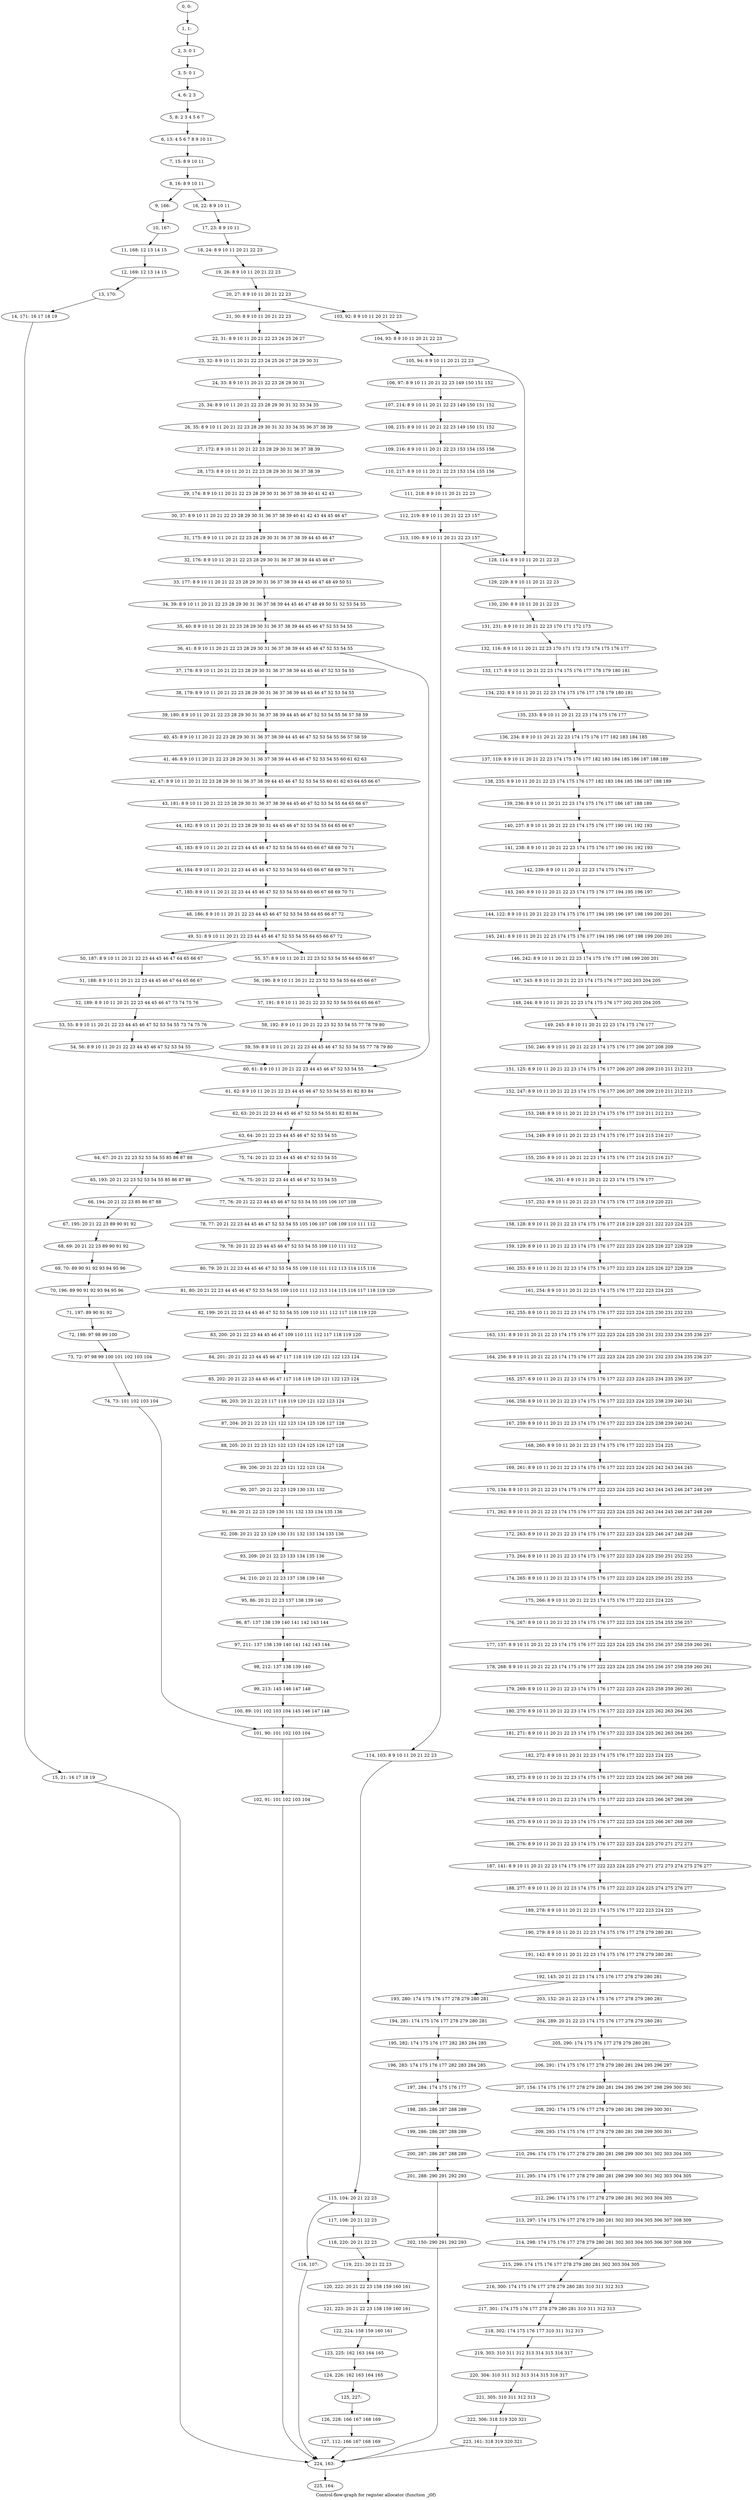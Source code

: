 digraph G {
graph [label="Control-flow-graph for register allocator (function _j0f)"]
0[label="0, 0: "];
1[label="1, 1: "];
2[label="2, 3: 0 1 "];
3[label="3, 5: 0 1 "];
4[label="4, 6: 2 3 "];
5[label="5, 8: 2 3 4 5 6 7 "];
6[label="6, 13: 4 5 6 7 8 9 10 11 "];
7[label="7, 15: 8 9 10 11 "];
8[label="8, 16: 8 9 10 11 "];
9[label="9, 166: "];
10[label="10, 167: "];
11[label="11, 168: 12 13 14 15 "];
12[label="12, 169: 12 13 14 15 "];
13[label="13, 170: "];
14[label="14, 171: 16 17 18 19 "];
15[label="15, 21: 16 17 18 19 "];
16[label="16, 22: 8 9 10 11 "];
17[label="17, 23: 8 9 10 11 "];
18[label="18, 24: 8 9 10 11 20 21 22 23 "];
19[label="19, 26: 8 9 10 11 20 21 22 23 "];
20[label="20, 27: 8 9 10 11 20 21 22 23 "];
21[label="21, 30: 8 9 10 11 20 21 22 23 "];
22[label="22, 31: 8 9 10 11 20 21 22 23 24 25 26 27 "];
23[label="23, 32: 8 9 10 11 20 21 22 23 24 25 26 27 28 29 30 31 "];
24[label="24, 33: 8 9 10 11 20 21 22 23 28 29 30 31 "];
25[label="25, 34: 8 9 10 11 20 21 22 23 28 29 30 31 32 33 34 35 "];
26[label="26, 35: 8 9 10 11 20 21 22 23 28 29 30 31 32 33 34 35 36 37 38 39 "];
27[label="27, 172: 8 9 10 11 20 21 22 23 28 29 30 31 36 37 38 39 "];
28[label="28, 173: 8 9 10 11 20 21 22 23 28 29 30 31 36 37 38 39 "];
29[label="29, 174: 8 9 10 11 20 21 22 23 28 29 30 31 36 37 38 39 40 41 42 43 "];
30[label="30, 37: 8 9 10 11 20 21 22 23 28 29 30 31 36 37 38 39 40 41 42 43 44 45 46 47 "];
31[label="31, 175: 8 9 10 11 20 21 22 23 28 29 30 31 36 37 38 39 44 45 46 47 "];
32[label="32, 176: 8 9 10 11 20 21 22 23 28 29 30 31 36 37 38 39 44 45 46 47 "];
33[label="33, 177: 8 9 10 11 20 21 22 23 28 29 30 31 36 37 38 39 44 45 46 47 48 49 50 51 "];
34[label="34, 39: 8 9 10 11 20 21 22 23 28 29 30 31 36 37 38 39 44 45 46 47 48 49 50 51 52 53 54 55 "];
35[label="35, 40: 8 9 10 11 20 21 22 23 28 29 30 31 36 37 38 39 44 45 46 47 52 53 54 55 "];
36[label="36, 41: 8 9 10 11 20 21 22 23 28 29 30 31 36 37 38 39 44 45 46 47 52 53 54 55 "];
37[label="37, 178: 8 9 10 11 20 21 22 23 28 29 30 31 36 37 38 39 44 45 46 47 52 53 54 55 "];
38[label="38, 179: 8 9 10 11 20 21 22 23 28 29 30 31 36 37 38 39 44 45 46 47 52 53 54 55 "];
39[label="39, 180: 8 9 10 11 20 21 22 23 28 29 30 31 36 37 38 39 44 45 46 47 52 53 54 55 56 57 58 59 "];
40[label="40, 45: 8 9 10 11 20 21 22 23 28 29 30 31 36 37 38 39 44 45 46 47 52 53 54 55 56 57 58 59 "];
41[label="41, 46: 8 9 10 11 20 21 22 23 28 29 30 31 36 37 38 39 44 45 46 47 52 53 54 55 60 61 62 63 "];
42[label="42, 47: 8 9 10 11 20 21 22 23 28 29 30 31 36 37 38 39 44 45 46 47 52 53 54 55 60 61 62 63 64 65 66 67 "];
43[label="43, 181: 8 9 10 11 20 21 22 23 28 29 30 31 36 37 38 39 44 45 46 47 52 53 54 55 64 65 66 67 "];
44[label="44, 182: 8 9 10 11 20 21 22 23 28 29 30 31 44 45 46 47 52 53 54 55 64 65 66 67 "];
45[label="45, 183: 8 9 10 11 20 21 22 23 44 45 46 47 52 53 54 55 64 65 66 67 68 69 70 71 "];
46[label="46, 184: 8 9 10 11 20 21 22 23 44 45 46 47 52 53 54 55 64 65 66 67 68 69 70 71 "];
47[label="47, 185: 8 9 10 11 20 21 22 23 44 45 46 47 52 53 54 55 64 65 66 67 68 69 70 71 "];
48[label="48, 186: 8 9 10 11 20 21 22 23 44 45 46 47 52 53 54 55 64 65 66 67 72 "];
49[label="49, 51: 8 9 10 11 20 21 22 23 44 45 46 47 52 53 54 55 64 65 66 67 72 "];
50[label="50, 187: 8 9 10 11 20 21 22 23 44 45 46 47 64 65 66 67 "];
51[label="51, 188: 8 9 10 11 20 21 22 23 44 45 46 47 64 65 66 67 "];
52[label="52, 189: 8 9 10 11 20 21 22 23 44 45 46 47 73 74 75 76 "];
53[label="53, 55: 8 9 10 11 20 21 22 23 44 45 46 47 52 53 54 55 73 74 75 76 "];
54[label="54, 56: 8 9 10 11 20 21 22 23 44 45 46 47 52 53 54 55 "];
55[label="55, 57: 8 9 10 11 20 21 22 23 52 53 54 55 64 65 66 67 "];
56[label="56, 190: 8 9 10 11 20 21 22 23 52 53 54 55 64 65 66 67 "];
57[label="57, 191: 8 9 10 11 20 21 22 23 52 53 54 55 64 65 66 67 "];
58[label="58, 192: 8 9 10 11 20 21 22 23 52 53 54 55 77 78 79 80 "];
59[label="59, 59: 8 9 10 11 20 21 22 23 44 45 46 47 52 53 54 55 77 78 79 80 "];
60[label="60, 61: 8 9 10 11 20 21 22 23 44 45 46 47 52 53 54 55 "];
61[label="61, 62: 8 9 10 11 20 21 22 23 44 45 46 47 52 53 54 55 81 82 83 84 "];
62[label="62, 63: 20 21 22 23 44 45 46 47 52 53 54 55 81 82 83 84 "];
63[label="63, 64: 20 21 22 23 44 45 46 47 52 53 54 55 "];
64[label="64, 67: 20 21 22 23 52 53 54 55 85 86 87 88 "];
65[label="65, 193: 20 21 22 23 52 53 54 55 85 86 87 88 "];
66[label="66, 194: 20 21 22 23 85 86 87 88 "];
67[label="67, 195: 20 21 22 23 89 90 91 92 "];
68[label="68, 69: 20 21 22 23 89 90 91 92 "];
69[label="69, 70: 89 90 91 92 93 94 95 96 "];
70[label="70, 196: 89 90 91 92 93 94 95 96 "];
71[label="71, 197: 89 90 91 92 "];
72[label="72, 198: 97 98 99 100 "];
73[label="73, 72: 97 98 99 100 101 102 103 104 "];
74[label="74, 73: 101 102 103 104 "];
75[label="75, 74: 20 21 22 23 44 45 46 47 52 53 54 55 "];
76[label="76, 75: 20 21 22 23 44 45 46 47 52 53 54 55 "];
77[label="77, 76: 20 21 22 23 44 45 46 47 52 53 54 55 105 106 107 108 "];
78[label="78, 77: 20 21 22 23 44 45 46 47 52 53 54 55 105 106 107 108 109 110 111 112 "];
79[label="79, 78: 20 21 22 23 44 45 46 47 52 53 54 55 109 110 111 112 "];
80[label="80, 79: 20 21 22 23 44 45 46 47 52 53 54 55 109 110 111 112 113 114 115 116 "];
81[label="81, 80: 20 21 22 23 44 45 46 47 52 53 54 55 109 110 111 112 113 114 115 116 117 118 119 120 "];
82[label="82, 199: 20 21 22 23 44 45 46 47 52 53 54 55 109 110 111 112 117 118 119 120 "];
83[label="83, 200: 20 21 22 23 44 45 46 47 109 110 111 112 117 118 119 120 "];
84[label="84, 201: 20 21 22 23 44 45 46 47 117 118 119 120 121 122 123 124 "];
85[label="85, 202: 20 21 22 23 44 45 46 47 117 118 119 120 121 122 123 124 "];
86[label="86, 203: 20 21 22 23 117 118 119 120 121 122 123 124 "];
87[label="87, 204: 20 21 22 23 121 122 123 124 125 126 127 128 "];
88[label="88, 205: 20 21 22 23 121 122 123 124 125 126 127 128 "];
89[label="89, 206: 20 21 22 23 121 122 123 124 "];
90[label="90, 207: 20 21 22 23 129 130 131 132 "];
91[label="91, 84: 20 21 22 23 129 130 131 132 133 134 135 136 "];
92[label="92, 208: 20 21 22 23 129 130 131 132 133 134 135 136 "];
93[label="93, 209: 20 21 22 23 133 134 135 136 "];
94[label="94, 210: 20 21 22 23 137 138 139 140 "];
95[label="95, 86: 20 21 22 23 137 138 139 140 "];
96[label="96, 87: 137 138 139 140 141 142 143 144 "];
97[label="97, 211: 137 138 139 140 141 142 143 144 "];
98[label="98, 212: 137 138 139 140 "];
99[label="99, 213: 145 146 147 148 "];
100[label="100, 89: 101 102 103 104 145 146 147 148 "];
101[label="101, 90: 101 102 103 104 "];
102[label="102, 91: 101 102 103 104 "];
103[label="103, 92: 8 9 10 11 20 21 22 23 "];
104[label="104, 93: 8 9 10 11 20 21 22 23 "];
105[label="105, 94: 8 9 10 11 20 21 22 23 "];
106[label="106, 97: 8 9 10 11 20 21 22 23 149 150 151 152 "];
107[label="107, 214: 8 9 10 11 20 21 22 23 149 150 151 152 "];
108[label="108, 215: 8 9 10 11 20 21 22 23 149 150 151 152 "];
109[label="109, 216: 8 9 10 11 20 21 22 23 153 154 155 156 "];
110[label="110, 217: 8 9 10 11 20 21 22 23 153 154 155 156 "];
111[label="111, 218: 8 9 10 11 20 21 22 23 "];
112[label="112, 219: 8 9 10 11 20 21 22 23 157 "];
113[label="113, 100: 8 9 10 11 20 21 22 23 157 "];
114[label="114, 103: 8 9 10 11 20 21 22 23 "];
115[label="115, 104: 20 21 22 23 "];
116[label="116, 107: "];
117[label="117, 108: 20 21 22 23 "];
118[label="118, 220: 20 21 22 23 "];
119[label="119, 221: 20 21 22 23 "];
120[label="120, 222: 20 21 22 23 158 159 160 161 "];
121[label="121, 223: 20 21 22 23 158 159 160 161 "];
122[label="122, 224: 158 159 160 161 "];
123[label="123, 225: 162 163 164 165 "];
124[label="124, 226: 162 163 164 165 "];
125[label="125, 227: "];
126[label="126, 228: 166 167 168 169 "];
127[label="127, 112: 166 167 168 169 "];
128[label="128, 114: 8 9 10 11 20 21 22 23 "];
129[label="129, 229: 8 9 10 11 20 21 22 23 "];
130[label="130, 230: 8 9 10 11 20 21 22 23 "];
131[label="131, 231: 8 9 10 11 20 21 22 23 170 171 172 173 "];
132[label="132, 116: 8 9 10 11 20 21 22 23 170 171 172 173 174 175 176 177 "];
133[label="133, 117: 8 9 10 11 20 21 22 23 174 175 176 177 178 179 180 181 "];
134[label="134, 232: 8 9 10 11 20 21 22 23 174 175 176 177 178 179 180 181 "];
135[label="135, 233: 8 9 10 11 20 21 22 23 174 175 176 177 "];
136[label="136, 234: 8 9 10 11 20 21 22 23 174 175 176 177 182 183 184 185 "];
137[label="137, 119: 8 9 10 11 20 21 22 23 174 175 176 177 182 183 184 185 186 187 188 189 "];
138[label="138, 235: 8 9 10 11 20 21 22 23 174 175 176 177 182 183 184 185 186 187 188 189 "];
139[label="139, 236: 8 9 10 11 20 21 22 23 174 175 176 177 186 187 188 189 "];
140[label="140, 237: 8 9 10 11 20 21 22 23 174 175 176 177 190 191 192 193 "];
141[label="141, 238: 8 9 10 11 20 21 22 23 174 175 176 177 190 191 192 193 "];
142[label="142, 239: 8 9 10 11 20 21 22 23 174 175 176 177 "];
143[label="143, 240: 8 9 10 11 20 21 22 23 174 175 176 177 194 195 196 197 "];
144[label="144, 122: 8 9 10 11 20 21 22 23 174 175 176 177 194 195 196 197 198 199 200 201 "];
145[label="145, 241: 8 9 10 11 20 21 22 23 174 175 176 177 194 195 196 197 198 199 200 201 "];
146[label="146, 242: 8 9 10 11 20 21 22 23 174 175 176 177 198 199 200 201 "];
147[label="147, 243: 8 9 10 11 20 21 22 23 174 175 176 177 202 203 204 205 "];
148[label="148, 244: 8 9 10 11 20 21 22 23 174 175 176 177 202 203 204 205 "];
149[label="149, 245: 8 9 10 11 20 21 22 23 174 175 176 177 "];
150[label="150, 246: 8 9 10 11 20 21 22 23 174 175 176 177 206 207 208 209 "];
151[label="151, 125: 8 9 10 11 20 21 22 23 174 175 176 177 206 207 208 209 210 211 212 213 "];
152[label="152, 247: 8 9 10 11 20 21 22 23 174 175 176 177 206 207 208 209 210 211 212 213 "];
153[label="153, 248: 8 9 10 11 20 21 22 23 174 175 176 177 210 211 212 213 "];
154[label="154, 249: 8 9 10 11 20 21 22 23 174 175 176 177 214 215 216 217 "];
155[label="155, 250: 8 9 10 11 20 21 22 23 174 175 176 177 214 215 216 217 "];
156[label="156, 251: 8 9 10 11 20 21 22 23 174 175 176 177 "];
157[label="157, 252: 8 9 10 11 20 21 22 23 174 175 176 177 218 219 220 221 "];
158[label="158, 128: 8 9 10 11 20 21 22 23 174 175 176 177 218 219 220 221 222 223 224 225 "];
159[label="159, 129: 8 9 10 11 20 21 22 23 174 175 176 177 222 223 224 225 226 227 228 229 "];
160[label="160, 253: 8 9 10 11 20 21 22 23 174 175 176 177 222 223 224 225 226 227 228 229 "];
161[label="161, 254: 8 9 10 11 20 21 22 23 174 175 176 177 222 223 224 225 "];
162[label="162, 255: 8 9 10 11 20 21 22 23 174 175 176 177 222 223 224 225 230 231 232 233 "];
163[label="163, 131: 8 9 10 11 20 21 22 23 174 175 176 177 222 223 224 225 230 231 232 233 234 235 236 237 "];
164[label="164, 256: 8 9 10 11 20 21 22 23 174 175 176 177 222 223 224 225 230 231 232 233 234 235 236 237 "];
165[label="165, 257: 8 9 10 11 20 21 22 23 174 175 176 177 222 223 224 225 234 235 236 237 "];
166[label="166, 258: 8 9 10 11 20 21 22 23 174 175 176 177 222 223 224 225 238 239 240 241 "];
167[label="167, 259: 8 9 10 11 20 21 22 23 174 175 176 177 222 223 224 225 238 239 240 241 "];
168[label="168, 260: 8 9 10 11 20 21 22 23 174 175 176 177 222 223 224 225 "];
169[label="169, 261: 8 9 10 11 20 21 22 23 174 175 176 177 222 223 224 225 242 243 244 245 "];
170[label="170, 134: 8 9 10 11 20 21 22 23 174 175 176 177 222 223 224 225 242 243 244 245 246 247 248 249 "];
171[label="171, 262: 8 9 10 11 20 21 22 23 174 175 176 177 222 223 224 225 242 243 244 245 246 247 248 249 "];
172[label="172, 263: 8 9 10 11 20 21 22 23 174 175 176 177 222 223 224 225 246 247 248 249 "];
173[label="173, 264: 8 9 10 11 20 21 22 23 174 175 176 177 222 223 224 225 250 251 252 253 "];
174[label="174, 265: 8 9 10 11 20 21 22 23 174 175 176 177 222 223 224 225 250 251 252 253 "];
175[label="175, 266: 8 9 10 11 20 21 22 23 174 175 176 177 222 223 224 225 "];
176[label="176, 267: 8 9 10 11 20 21 22 23 174 175 176 177 222 223 224 225 254 255 256 257 "];
177[label="177, 137: 8 9 10 11 20 21 22 23 174 175 176 177 222 223 224 225 254 255 256 257 258 259 260 261 "];
178[label="178, 268: 8 9 10 11 20 21 22 23 174 175 176 177 222 223 224 225 254 255 256 257 258 259 260 261 "];
179[label="179, 269: 8 9 10 11 20 21 22 23 174 175 176 177 222 223 224 225 258 259 260 261 "];
180[label="180, 270: 8 9 10 11 20 21 22 23 174 175 176 177 222 223 224 225 262 263 264 265 "];
181[label="181, 271: 8 9 10 11 20 21 22 23 174 175 176 177 222 223 224 225 262 263 264 265 "];
182[label="182, 272: 8 9 10 11 20 21 22 23 174 175 176 177 222 223 224 225 "];
183[label="183, 273: 8 9 10 11 20 21 22 23 174 175 176 177 222 223 224 225 266 267 268 269 "];
184[label="184, 274: 8 9 10 11 20 21 22 23 174 175 176 177 222 223 224 225 266 267 268 269 "];
185[label="185, 275: 8 9 10 11 20 21 22 23 174 175 176 177 222 223 224 225 266 267 268 269 "];
186[label="186, 276: 8 9 10 11 20 21 22 23 174 175 176 177 222 223 224 225 270 271 272 273 "];
187[label="187, 141: 8 9 10 11 20 21 22 23 174 175 176 177 222 223 224 225 270 271 272 273 274 275 276 277 "];
188[label="188, 277: 8 9 10 11 20 21 22 23 174 175 176 177 222 223 224 225 274 275 276 277 "];
189[label="189, 278: 8 9 10 11 20 21 22 23 174 175 176 177 222 223 224 225 "];
190[label="190, 279: 8 9 10 11 20 21 22 23 174 175 176 177 278 279 280 281 "];
191[label="191, 142: 8 9 10 11 20 21 22 23 174 175 176 177 278 279 280 281 "];
192[label="192, 143: 20 21 22 23 174 175 176 177 278 279 280 281 "];
193[label="193, 280: 174 175 176 177 278 279 280 281 "];
194[label="194, 281: 174 175 176 177 278 279 280 281 "];
195[label="195, 282: 174 175 176 177 282 283 284 285 "];
196[label="196, 283: 174 175 176 177 282 283 284 285 "];
197[label="197, 284: 174 175 176 177 "];
198[label="198, 285: 286 287 288 289 "];
199[label="199, 286: 286 287 288 289 "];
200[label="200, 287: 286 287 288 289 "];
201[label="201, 288: 290 291 292 293 "];
202[label="202, 150: 290 291 292 293 "];
203[label="203, 152: 20 21 22 23 174 175 176 177 278 279 280 281 "];
204[label="204, 289: 20 21 22 23 174 175 176 177 278 279 280 281 "];
205[label="205, 290: 174 175 176 177 278 279 280 281 "];
206[label="206, 291: 174 175 176 177 278 279 280 281 294 295 296 297 "];
207[label="207, 154: 174 175 176 177 278 279 280 281 294 295 296 297 298 299 300 301 "];
208[label="208, 292: 174 175 176 177 278 279 280 281 298 299 300 301 "];
209[label="209, 293: 174 175 176 177 278 279 280 281 298 299 300 301 "];
210[label="210, 294: 174 175 176 177 278 279 280 281 298 299 300 301 302 303 304 305 "];
211[label="211, 295: 174 175 176 177 278 279 280 281 298 299 300 301 302 303 304 305 "];
212[label="212, 296: 174 175 176 177 278 279 280 281 302 303 304 305 "];
213[label="213, 297: 174 175 176 177 278 279 280 281 302 303 304 305 306 307 308 309 "];
214[label="214, 298: 174 175 176 177 278 279 280 281 302 303 304 305 306 307 308 309 "];
215[label="215, 299: 174 175 176 177 278 279 280 281 302 303 304 305 "];
216[label="216, 300: 174 175 176 177 278 279 280 281 310 311 312 313 "];
217[label="217, 301: 174 175 176 177 278 279 280 281 310 311 312 313 "];
218[label="218, 302: 174 175 176 177 310 311 312 313 "];
219[label="219, 303: 310 311 312 313 314 315 316 317 "];
220[label="220, 304: 310 311 312 313 314 315 316 317 "];
221[label="221, 305: 310 311 312 313 "];
222[label="222, 306: 318 319 320 321 "];
223[label="223, 161: 318 319 320 321 "];
224[label="224, 163: "];
225[label="225, 164: "];
0->1 ;
1->2 ;
2->3 ;
3->4 ;
4->5 ;
5->6 ;
6->7 ;
7->8 ;
8->9 ;
8->16 ;
9->10 ;
10->11 ;
11->12 ;
12->13 ;
13->14 ;
14->15 ;
15->224 ;
16->17 ;
17->18 ;
18->19 ;
19->20 ;
20->21 ;
20->103 ;
21->22 ;
22->23 ;
23->24 ;
24->25 ;
25->26 ;
26->27 ;
27->28 ;
28->29 ;
29->30 ;
30->31 ;
31->32 ;
32->33 ;
33->34 ;
34->35 ;
35->36 ;
36->37 ;
36->60 ;
37->38 ;
38->39 ;
39->40 ;
40->41 ;
41->42 ;
42->43 ;
43->44 ;
44->45 ;
45->46 ;
46->47 ;
47->48 ;
48->49 ;
49->50 ;
49->55 ;
50->51 ;
51->52 ;
52->53 ;
53->54 ;
54->60 ;
55->56 ;
56->57 ;
57->58 ;
58->59 ;
59->60 ;
60->61 ;
61->62 ;
62->63 ;
63->64 ;
63->75 ;
64->65 ;
65->66 ;
66->67 ;
67->68 ;
68->69 ;
69->70 ;
70->71 ;
71->72 ;
72->73 ;
73->74 ;
74->101 ;
75->76 ;
76->77 ;
77->78 ;
78->79 ;
79->80 ;
80->81 ;
81->82 ;
82->83 ;
83->84 ;
84->85 ;
85->86 ;
86->87 ;
87->88 ;
88->89 ;
89->90 ;
90->91 ;
91->92 ;
92->93 ;
93->94 ;
94->95 ;
95->96 ;
96->97 ;
97->98 ;
98->99 ;
99->100 ;
100->101 ;
101->102 ;
102->224 ;
103->104 ;
104->105 ;
105->106 ;
105->128 ;
106->107 ;
107->108 ;
108->109 ;
109->110 ;
110->111 ;
111->112 ;
112->113 ;
113->114 ;
113->128 ;
114->115 ;
115->116 ;
115->117 ;
116->224 ;
117->118 ;
118->119 ;
119->120 ;
120->121 ;
121->122 ;
122->123 ;
123->124 ;
124->125 ;
125->126 ;
126->127 ;
127->224 ;
128->129 ;
129->130 ;
130->131 ;
131->132 ;
132->133 ;
133->134 ;
134->135 ;
135->136 ;
136->137 ;
137->138 ;
138->139 ;
139->140 ;
140->141 ;
141->142 ;
142->143 ;
143->144 ;
144->145 ;
145->146 ;
146->147 ;
147->148 ;
148->149 ;
149->150 ;
150->151 ;
151->152 ;
152->153 ;
153->154 ;
154->155 ;
155->156 ;
156->157 ;
157->158 ;
158->159 ;
159->160 ;
160->161 ;
161->162 ;
162->163 ;
163->164 ;
164->165 ;
165->166 ;
166->167 ;
167->168 ;
168->169 ;
169->170 ;
170->171 ;
171->172 ;
172->173 ;
173->174 ;
174->175 ;
175->176 ;
176->177 ;
177->178 ;
178->179 ;
179->180 ;
180->181 ;
181->182 ;
182->183 ;
183->184 ;
184->185 ;
185->186 ;
186->187 ;
187->188 ;
188->189 ;
189->190 ;
190->191 ;
191->192 ;
192->193 ;
192->203 ;
193->194 ;
194->195 ;
195->196 ;
196->197 ;
197->198 ;
198->199 ;
199->200 ;
200->201 ;
201->202 ;
202->224 ;
203->204 ;
204->205 ;
205->206 ;
206->207 ;
207->208 ;
208->209 ;
209->210 ;
210->211 ;
211->212 ;
212->213 ;
213->214 ;
214->215 ;
215->216 ;
216->217 ;
217->218 ;
218->219 ;
219->220 ;
220->221 ;
221->222 ;
222->223 ;
223->224 ;
224->225 ;
}
